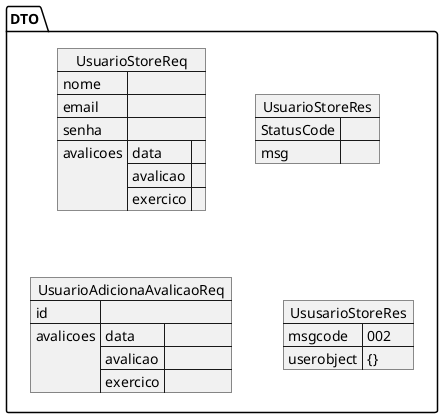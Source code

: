 @startuml
allow_mixing
package "DTO"{
            json "UsuarioStoreReq" as userloginreq {
                "nome" : "",
                "email" : "",
                "senha" : "",
                "avalicoes":[{ 
                    "data": "",
                    "avalicao":"",
                    "exercico" :""
                }]
            }

            json "UsuarioStoreRes" as userloginres {
                "StatusCode" : "",
                "msg" : ""
            }
            
            json "UsuarioAdicionaAvalicaoReq" as UsuarioStoreq{
                "id" : "",
                "avalicoes":[{ 
                    "data": " ",
                    "avalicao":"",
                    "exercico" :""
                }]
            }

            json "UsusarioStoreRes" as usercreateres{
                "msgcode" : "002",
                "userobject": "{}"
            }

}

